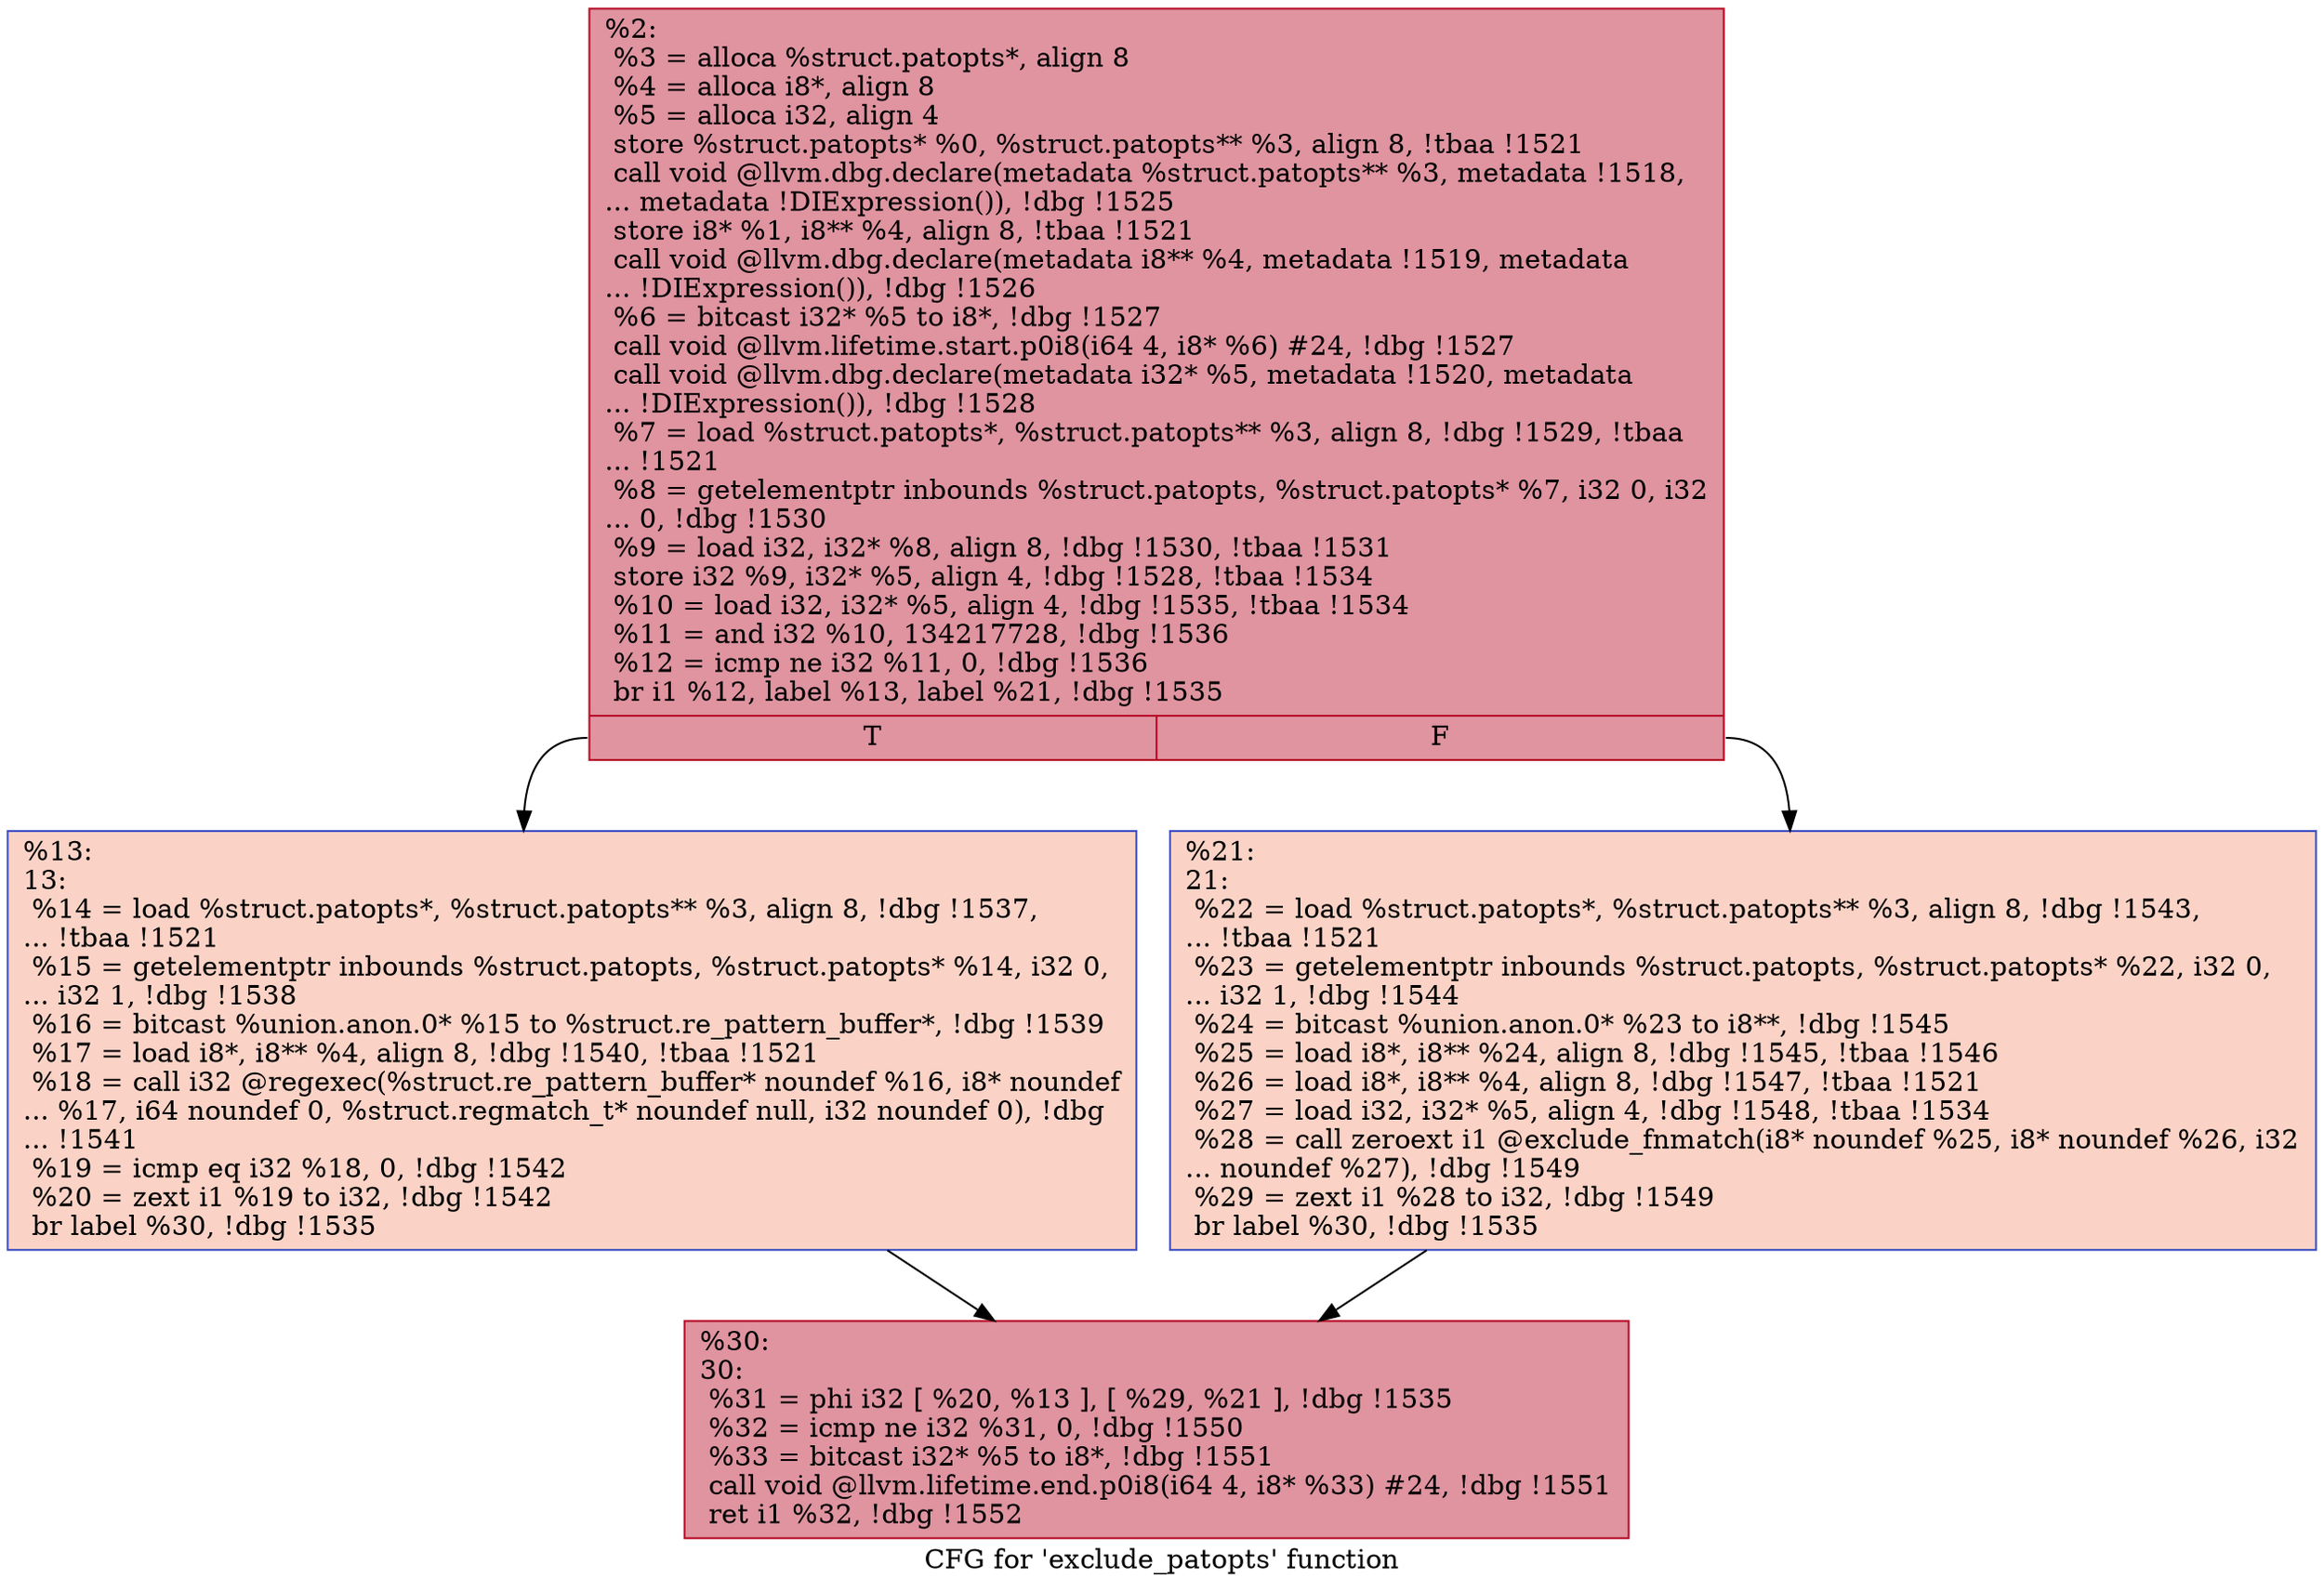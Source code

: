 digraph "CFG for 'exclude_patopts' function" {
	label="CFG for 'exclude_patopts' function";

	Node0x2417150 [shape=record,color="#b70d28ff", style=filled, fillcolor="#b70d2870",label="{%2:\l  %3 = alloca %struct.patopts*, align 8\l  %4 = alloca i8*, align 8\l  %5 = alloca i32, align 4\l  store %struct.patopts* %0, %struct.patopts** %3, align 8, !tbaa !1521\l  call void @llvm.dbg.declare(metadata %struct.patopts** %3, metadata !1518,\l... metadata !DIExpression()), !dbg !1525\l  store i8* %1, i8** %4, align 8, !tbaa !1521\l  call void @llvm.dbg.declare(metadata i8** %4, metadata !1519, metadata\l... !DIExpression()), !dbg !1526\l  %6 = bitcast i32* %5 to i8*, !dbg !1527\l  call void @llvm.lifetime.start.p0i8(i64 4, i8* %6) #24, !dbg !1527\l  call void @llvm.dbg.declare(metadata i32* %5, metadata !1520, metadata\l... !DIExpression()), !dbg !1528\l  %7 = load %struct.patopts*, %struct.patopts** %3, align 8, !dbg !1529, !tbaa\l... !1521\l  %8 = getelementptr inbounds %struct.patopts, %struct.patopts* %7, i32 0, i32\l... 0, !dbg !1530\l  %9 = load i32, i32* %8, align 8, !dbg !1530, !tbaa !1531\l  store i32 %9, i32* %5, align 4, !dbg !1528, !tbaa !1534\l  %10 = load i32, i32* %5, align 4, !dbg !1535, !tbaa !1534\l  %11 = and i32 %10, 134217728, !dbg !1536\l  %12 = icmp ne i32 %11, 0, !dbg !1536\l  br i1 %12, label %13, label %21, !dbg !1535\l|{<s0>T|<s1>F}}"];
	Node0x2417150:s0 -> Node0x24171d0;
	Node0x2417150:s1 -> Node0x2417220;
	Node0x24171d0 [shape=record,color="#3d50c3ff", style=filled, fillcolor="#f59c7d70",label="{%13:\l13:                                               \l  %14 = load %struct.patopts*, %struct.patopts** %3, align 8, !dbg !1537,\l... !tbaa !1521\l  %15 = getelementptr inbounds %struct.patopts, %struct.patopts* %14, i32 0,\l... i32 1, !dbg !1538\l  %16 = bitcast %union.anon.0* %15 to %struct.re_pattern_buffer*, !dbg !1539\l  %17 = load i8*, i8** %4, align 8, !dbg !1540, !tbaa !1521\l  %18 = call i32 @regexec(%struct.re_pattern_buffer* noundef %16, i8* noundef\l... %17, i64 noundef 0, %struct.regmatch_t* noundef null, i32 noundef 0), !dbg\l... !1541\l  %19 = icmp eq i32 %18, 0, !dbg !1542\l  %20 = zext i1 %19 to i32, !dbg !1542\l  br label %30, !dbg !1535\l}"];
	Node0x24171d0 -> Node0x2417270;
	Node0x2417220 [shape=record,color="#3d50c3ff", style=filled, fillcolor="#f59c7d70",label="{%21:\l21:                                               \l  %22 = load %struct.patopts*, %struct.patopts** %3, align 8, !dbg !1543,\l... !tbaa !1521\l  %23 = getelementptr inbounds %struct.patopts, %struct.patopts* %22, i32 0,\l... i32 1, !dbg !1544\l  %24 = bitcast %union.anon.0* %23 to i8**, !dbg !1545\l  %25 = load i8*, i8** %24, align 8, !dbg !1545, !tbaa !1546\l  %26 = load i8*, i8** %4, align 8, !dbg !1547, !tbaa !1521\l  %27 = load i32, i32* %5, align 4, !dbg !1548, !tbaa !1534\l  %28 = call zeroext i1 @exclude_fnmatch(i8* noundef %25, i8* noundef %26, i32\l... noundef %27), !dbg !1549\l  %29 = zext i1 %28 to i32, !dbg !1549\l  br label %30, !dbg !1535\l}"];
	Node0x2417220 -> Node0x2417270;
	Node0x2417270 [shape=record,color="#b70d28ff", style=filled, fillcolor="#b70d2870",label="{%30:\l30:                                               \l  %31 = phi i32 [ %20, %13 ], [ %29, %21 ], !dbg !1535\l  %32 = icmp ne i32 %31, 0, !dbg !1550\l  %33 = bitcast i32* %5 to i8*, !dbg !1551\l  call void @llvm.lifetime.end.p0i8(i64 4, i8* %33) #24, !dbg !1551\l  ret i1 %32, !dbg !1552\l}"];
}
